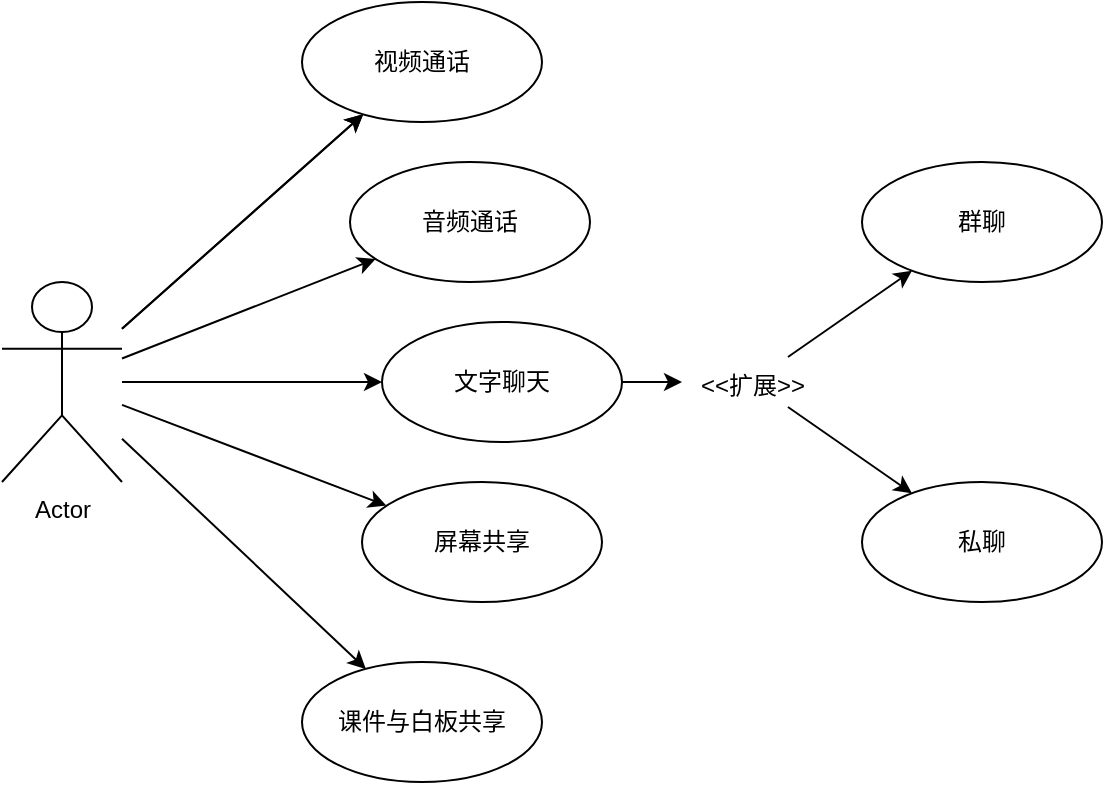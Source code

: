 <mxfile version="17.4.4" type="github">
  <diagram id="qzFOKstmLiTwIVXmS9XW" name="第 1 页">
    <mxGraphModel dx="1422" dy="698" grid="1" gridSize="10" guides="1" tooltips="1" connect="1" arrows="1" fold="1" page="1" pageScale="1" pageWidth="827" pageHeight="1169" math="0" shadow="0">
      <root>
        <mxCell id="0" />
        <mxCell id="1" parent="0" />
        <mxCell id="yTotIKsghYt-N48Yk_nT-15" value="" style="rounded=0;orthogonalLoop=1;jettySize=auto;html=1;" edge="1" parent="1" source="yTotIKsghYt-N48Yk_nT-21" target="yTotIKsghYt-N48Yk_nT-22">
          <mxGeometry relative="1" as="geometry" />
        </mxCell>
        <mxCell id="yTotIKsghYt-N48Yk_nT-16" value="" style="edgeStyle=none;rounded=0;orthogonalLoop=1;jettySize=auto;html=1;" edge="1" parent="1" source="yTotIKsghYt-N48Yk_nT-21" target="yTotIKsghYt-N48Yk_nT-22">
          <mxGeometry relative="1" as="geometry" />
        </mxCell>
        <mxCell id="yTotIKsghYt-N48Yk_nT-17" value="" style="edgeStyle=none;rounded=0;orthogonalLoop=1;jettySize=auto;html=1;" edge="1" parent="1" source="yTotIKsghYt-N48Yk_nT-21" target="yTotIKsghYt-N48Yk_nT-23">
          <mxGeometry relative="1" as="geometry" />
        </mxCell>
        <mxCell id="yTotIKsghYt-N48Yk_nT-18" value="" style="edgeStyle=none;rounded=0;orthogonalLoop=1;jettySize=auto;html=1;" edge="1" parent="1" source="yTotIKsghYt-N48Yk_nT-21" target="yTotIKsghYt-N48Yk_nT-25">
          <mxGeometry relative="1" as="geometry" />
        </mxCell>
        <mxCell id="yTotIKsghYt-N48Yk_nT-19" value="" style="edgeStyle=none;rounded=0;orthogonalLoop=1;jettySize=auto;html=1;" edge="1" parent="1" source="yTotIKsghYt-N48Yk_nT-21" target="yTotIKsghYt-N48Yk_nT-31">
          <mxGeometry relative="1" as="geometry" />
        </mxCell>
        <mxCell id="yTotIKsghYt-N48Yk_nT-20" value="" style="edgeStyle=none;rounded=0;orthogonalLoop=1;jettySize=auto;html=1;" edge="1" parent="1" source="yTotIKsghYt-N48Yk_nT-21" target="yTotIKsghYt-N48Yk_nT-32">
          <mxGeometry relative="1" as="geometry" />
        </mxCell>
        <mxCell id="yTotIKsghYt-N48Yk_nT-21" value="Actor" style="shape=umlActor;verticalLabelPosition=bottom;verticalAlign=top;html=1;outlineConnect=0;" vertex="1" parent="1">
          <mxGeometry x="180" y="628" width="60" height="100" as="geometry" />
        </mxCell>
        <mxCell id="yTotIKsghYt-N48Yk_nT-22" value="视频通话" style="ellipse;whiteSpace=wrap;html=1;verticalAlign=middle;align=center;" vertex="1" parent="1">
          <mxGeometry x="330" y="488" width="120" height="60" as="geometry" />
        </mxCell>
        <mxCell id="yTotIKsghYt-N48Yk_nT-23" value="音频通话" style="ellipse;whiteSpace=wrap;html=1;verticalAlign=middle;" vertex="1" parent="1">
          <mxGeometry x="354" y="568" width="120" height="60" as="geometry" />
        </mxCell>
        <mxCell id="yTotIKsghYt-N48Yk_nT-24" value="" style="edgeStyle=none;rounded=0;orthogonalLoop=1;jettySize=auto;html=1;" edge="1" parent="1" source="yTotIKsghYt-N48Yk_nT-25" target="yTotIKsghYt-N48Yk_nT-28">
          <mxGeometry relative="1" as="geometry" />
        </mxCell>
        <mxCell id="yTotIKsghYt-N48Yk_nT-25" value="文字聊天" style="ellipse;whiteSpace=wrap;html=1;verticalAlign=middle;" vertex="1" parent="1">
          <mxGeometry x="370" y="648" width="120" height="60" as="geometry" />
        </mxCell>
        <mxCell id="yTotIKsghYt-N48Yk_nT-26" value="" style="edgeStyle=none;rounded=0;orthogonalLoop=1;jettySize=auto;html=1;" edge="1" parent="1" source="yTotIKsghYt-N48Yk_nT-28" target="yTotIKsghYt-N48Yk_nT-29">
          <mxGeometry relative="1" as="geometry" />
        </mxCell>
        <mxCell id="yTotIKsghYt-N48Yk_nT-27" value="" style="edgeStyle=none;rounded=0;orthogonalLoop=1;jettySize=auto;html=1;" edge="1" parent="1" source="yTotIKsghYt-N48Yk_nT-28" target="yTotIKsghYt-N48Yk_nT-30">
          <mxGeometry relative="1" as="geometry" />
        </mxCell>
        <mxCell id="yTotIKsghYt-N48Yk_nT-28" value="&amp;lt;&amp;lt;扩展&amp;gt;&amp;gt;" style="text;html=1;align=center;" vertex="1" parent="1">
          <mxGeometry x="520" y="665.5" width="70" height="25" as="geometry" />
        </mxCell>
        <mxCell id="yTotIKsghYt-N48Yk_nT-29" value="群聊" style="ellipse;whiteSpace=wrap;html=1;" vertex="1" parent="1">
          <mxGeometry x="610" y="568" width="120" height="60" as="geometry" />
        </mxCell>
        <mxCell id="yTotIKsghYt-N48Yk_nT-30" value="私聊" style="ellipse;whiteSpace=wrap;html=1;" vertex="1" parent="1">
          <mxGeometry x="610" y="728" width="120" height="60" as="geometry" />
        </mxCell>
        <mxCell id="yTotIKsghYt-N48Yk_nT-31" value="屏幕共享" style="ellipse;whiteSpace=wrap;html=1;verticalAlign=middle;" vertex="1" parent="1">
          <mxGeometry x="360" y="728" width="120" height="60" as="geometry" />
        </mxCell>
        <mxCell id="yTotIKsghYt-N48Yk_nT-32" value="课件与白板共享" style="ellipse;whiteSpace=wrap;html=1;verticalAlign=middle;" vertex="1" parent="1">
          <mxGeometry x="330" y="818" width="120" height="60" as="geometry" />
        </mxCell>
      </root>
    </mxGraphModel>
  </diagram>
</mxfile>

